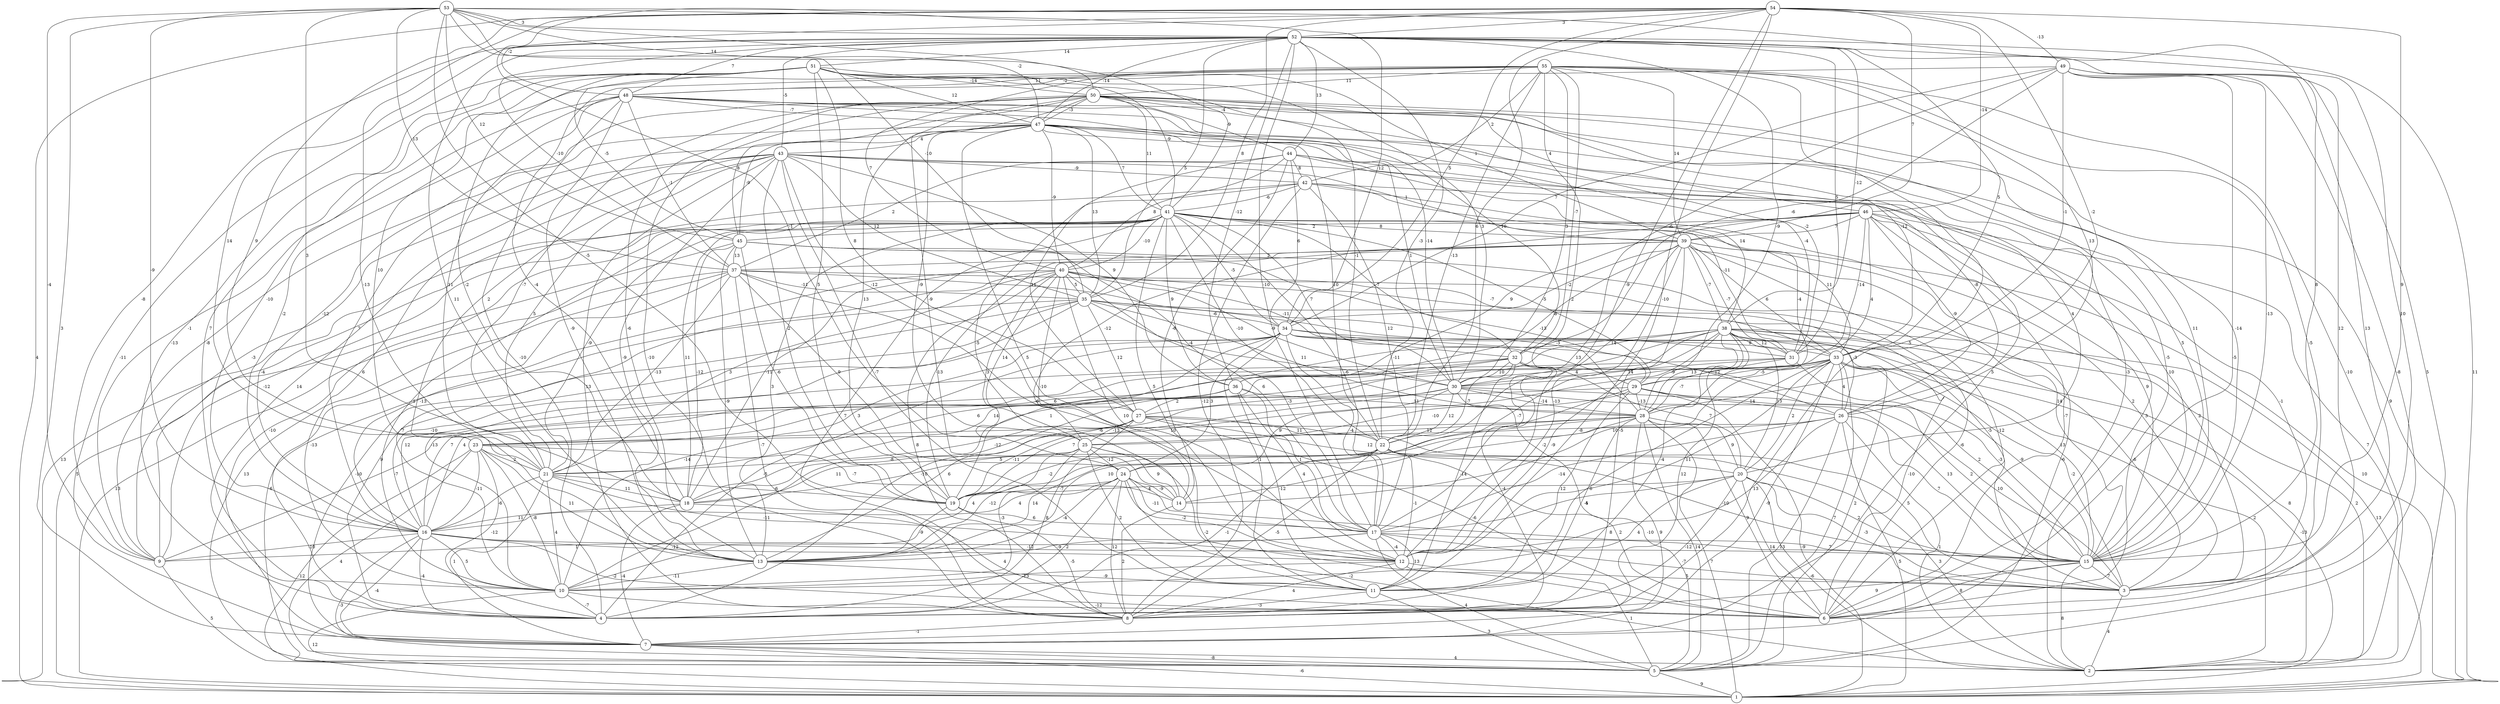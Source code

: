 graph { 
	 fontname="Helvetica,Arial,sans-serif" 
	 node [shape = circle]; 
	 55 -- 2 [label = "-10"];
	 55 -- 6 [label = "-5"];
	 55 -- 8 [label = "5"];
	 55 -- 17 [label = "2"];
	 55 -- 18 [label = "-4"];
	 55 -- 21 [label = "10"];
	 55 -- 22 [label = "-13"];
	 55 -- 26 [label = "13"];
	 55 -- 30 [label = "3"];
	 55 -- 32 [label = "-7"];
	 55 -- 39 [label = "14"];
	 55 -- 40 [label = "7"];
	 55 -- 42 [label = "2"];
	 55 -- 48 [label = "11"];
	 55 -- 50 [label = "11"];
	 54 -- 1 [label = "4"];
	 54 -- 11 [label = "-10"];
	 54 -- 12 [label = "-9"];
	 54 -- 13 [label = "-13"];
	 54 -- 15 [label = "9"];
	 54 -- 21 [label = "9"];
	 54 -- 22 [label = "6"];
	 54 -- 25 [label = "-1"];
	 54 -- 28 [label = "-2"];
	 54 -- 34 [label = "5"];
	 54 -- 35 [label = "8"];
	 54 -- 39 [label = "7"];
	 54 -- 46 [label = "-14"];
	 54 -- 48 [label = "-2"];
	 54 -- 49 [label = "-13"];
	 54 -- 52 [label = "3"];
	 53 -- 7 [label = "3"];
	 53 -- 9 [label = "-4"];
	 53 -- 15 [label = "8"];
	 53 -- 16 [label = "-9"];
	 53 -- 18 [label = "3"];
	 53 -- 19 [label = "-5"];
	 53 -- 34 [label = "12"];
	 53 -- 35 [label = "-10"];
	 53 -- 37 [label = "13"];
	 53 -- 41 [label = "-4"];
	 53 -- 45 [label = "12"];
	 53 -- 47 [label = "-2"];
	 53 -- 50 [label = "14"];
	 53 -- 52 [label = "3"];
	 52 -- 1 [label = "11"];
	 52 -- 3 [label = "10"];
	 52 -- 6 [label = "12"];
	 52 -- 9 [label = "-8"];
	 52 -- 13 [label = "11"];
	 52 -- 17 [label = "-10"];
	 52 -- 22 [label = "-3"];
	 52 -- 23 [label = "14"];
	 52 -- 28 [label = "-9"];
	 52 -- 31 [label = "5"];
	 52 -- 33 [label = "5"];
	 52 -- 35 [label = "5"];
	 52 -- 36 [label = "-12"];
	 52 -- 37 [label = "-10"];
	 52 -- 38 [label = "-12"];
	 52 -- 43 [label = "-5"];
	 52 -- 44 [label = "13"];
	 52 -- 47 [label = "-14"];
	 52 -- 48 [label = "7"];
	 52 -- 51 [label = "14"];
	 51 -- 4 [label = "-13"];
	 51 -- 7 [label = "-11"];
	 51 -- 10 [label = "7"];
	 51 -- 16 [label = "-10"];
	 51 -- 18 [label = "-2"];
	 51 -- 19 [label = "5"];
	 51 -- 22 [label = "-1"];
	 51 -- 27 [label = "8"];
	 51 -- 30 [label = "3"];
	 51 -- 39 [label = "1"];
	 51 -- 41 [label = "-9"];
	 51 -- 45 [label = "-5"];
	 51 -- 47 [label = "12"];
	 51 -- 50 [label = "-14"];
	 50 -- 1 [label = "9"];
	 50 -- 6 [label = "-5"];
	 50 -- 8 [label = "-10"];
	 50 -- 13 [label = "-6"];
	 50 -- 14 [label = "-9"];
	 50 -- 15 [label = "11"];
	 50 -- 16 [label = "-12"];
	 50 -- 19 [label = "13"];
	 50 -- 21 [label = "-7"];
	 50 -- 31 [label = "-2"];
	 50 -- 33 [label = "-12"];
	 50 -- 41 [label = "11"];
	 50 -- 44 [label = "-9"];
	 50 -- 45 [label = "8"];
	 50 -- 46 [label = "4"];
	 50 -- 47 [label = "-3"];
	 49 -- 2 [label = "5"];
	 49 -- 3 [label = "13"];
	 49 -- 5 [label = "-8"];
	 49 -- 7 [label = "-5"];
	 49 -- 15 [label = "-13"];
	 49 -- 30 [label = "-6"];
	 49 -- 32 [label = "-6"];
	 49 -- 33 [label = "-1"];
	 49 -- 34 [label = "7"];
	 49 -- 48 [label = "-2"];
	 48 -- 4 [label = "-10"];
	 48 -- 7 [label = "5"];
	 48 -- 9 [label = "-1"];
	 48 -- 13 [label = "-9"];
	 48 -- 15 [label = "-14"];
	 48 -- 16 [label = "-2"];
	 48 -- 21 [label = "11"];
	 48 -- 30 [label = "-14"];
	 48 -- 32 [label = "10"];
	 48 -- 37 [label = "-1"];
	 48 -- 47 [label = "-7"];
	 47 -- 6 [label = "-3"];
	 47 -- 9 [label = "-8"];
	 47 -- 11 [label = "5"];
	 47 -- 15 [label = "5"];
	 47 -- 16 [label = "7"];
	 47 -- 22 [label = "10"];
	 47 -- 25 [label = "-9"];
	 47 -- 30 [label = "1"];
	 47 -- 31 [label = "-4"];
	 47 -- 35 [label = "13"];
	 47 -- 40 [label = "-9"];
	 47 -- 41 [label = "7"];
	 47 -- 43 [label = "4"];
	 47 -- 45 [label = "-9"];
	 46 -- 2 [label = "7"];
	 46 -- 3 [label = "-1"];
	 46 -- 6 [label = "-7"];
	 46 -- 15 [label = "9"];
	 46 -- 25 [label = "-12"];
	 46 -- 26 [label = "-9"];
	 46 -- 29 [label = "4"];
	 46 -- 31 [label = "-14"];
	 46 -- 36 [label = "9"];
	 46 -- 39 [label = "7"];
	 46 -- 45 [label = "2"];
	 45 -- 1 [label = "5"];
	 45 -- 13 [label = "-9"];
	 45 -- 15 [label = "14"];
	 45 -- 17 [label = "6"];
	 45 -- 18 [label = "-12"];
	 45 -- 19 [label = "-6"];
	 45 -- 33 [label = "-7"];
	 45 -- 37 [label = "13"];
	 44 -- 14 [label = "-6"];
	 44 -- 20 [label = "4"];
	 44 -- 26 [label = "-8"];
	 44 -- 27 [label = "11"];
	 44 -- 34 [label = "6"];
	 44 -- 37 [label = "2"];
	 44 -- 38 [label = "14"];
	 44 -- 40 [label = "8"];
	 44 -- 42 [label = "8"];
	 43 -- 2 [label = "3"];
	 43 -- 4 [label = "14"];
	 43 -- 8 [label = "13"];
	 43 -- 9 [label = "-3"];
	 43 -- 10 [label = "6"];
	 43 -- 11 [label = "-7"];
	 43 -- 13 [label = "-9"];
	 43 -- 19 [label = "-2"];
	 43 -- 21 [label = "5"];
	 43 -- 23 [label = "2"];
	 43 -- 27 [label = "-12"];
	 43 -- 35 [label = "12"];
	 43 -- 36 [label = "9"];
	 43 -- 39 [label = "1"];
	 43 -- 42 [label = "-9"];
	 42 -- 8 [label = "-12"];
	 42 -- 9 [label = "-4"];
	 42 -- 14 [label = "-5"];
	 42 -- 15 [label = "10"];
	 42 -- 17 [label = "-11"];
	 42 -- 28 [label = "-4"];
	 42 -- 31 [label = "-11"];
	 42 -- 41 [label = "-6"];
	 41 -- 1 [label = "13"];
	 41 -- 3 [label = "2"];
	 41 -- 7 [label = "-10"];
	 41 -- 8 [label = "7"];
	 41 -- 9 [label = "-12"];
	 41 -- 10 [label = "1"];
	 41 -- 12 [label = "5"];
	 41 -- 13 [label = "3"];
	 41 -- 17 [label = "-6"];
	 41 -- 18 [label = "11"];
	 41 -- 21 [label = "-9"];
	 41 -- 22 [label = "-10"];
	 41 -- 29 [label = "-5"];
	 41 -- 30 [label = "7"];
	 41 -- 32 [label = "7"];
	 41 -- 33 [label = "11"];
	 41 -- 34 [label = "-5"];
	 41 -- 36 [label = "9"];
	 41 -- 39 [label = "8"];
	 41 -- 40 [label = "-10"];
	 40 -- 6 [label = "-6"];
	 40 -- 8 [label = "8"];
	 40 -- 10 [label = "7"];
	 40 -- 12 [label = "10"];
	 40 -- 14 [label = "-10"];
	 40 -- 16 [label = "-13"];
	 40 -- 17 [label = "-3"];
	 40 -- 21 [label = "3"];
	 40 -- 24 [label = "3"];
	 40 -- 25 [label = "14"];
	 40 -- 29 [label = "-13"];
	 40 -- 30 [label = "-9"];
	 40 -- 32 [label = "-11"];
	 40 -- 35 [label = "5"];
	 39 -- 1 [label = "10"];
	 39 -- 3 [label = "2"];
	 39 -- 5 [label = "-6"];
	 39 -- 6 [label = "-12"];
	 39 -- 8 [label = "-5"];
	 39 -- 12 [label = "-13"];
	 39 -- 18 [label = "-11"];
	 39 -- 19 [label = "-13"];
	 39 -- 22 [label = "14"];
	 39 -- 31 [label = "-7"];
	 39 -- 33 [label = "6"];
	 39 -- 34 [label = "-2"];
	 39 -- 36 [label = "-8"];
	 39 -- 37 [label = "2"];
	 39 -- 38 [label = "-7"];
	 38 -- 1 [label = "13"];
	 38 -- 2 [label = "2"];
	 38 -- 3 [label = "-6"];
	 38 -- 4 [label = "-10"];
	 38 -- 5 [label = "2"];
	 38 -- 6 [label = "-10"];
	 38 -- 8 [label = "12"];
	 38 -- 10 [label = "-8"];
	 38 -- 11 [label = "-4"];
	 38 -- 12 [label = "-9"];
	 38 -- 14 [label = "-7"];
	 38 -- 18 [label = "14"];
	 38 -- 20 [label = "13"];
	 38 -- 27 [label = "4"];
	 38 -- 28 [label = "13"];
	 38 -- 31 [label = "12"];
	 37 -- 1 [label = "13"];
	 37 -- 3 [label = "-5"];
	 37 -- 4 [label = "-13"];
	 37 -- 5 [label = "13"];
	 37 -- 8 [label = "-7"];
	 37 -- 17 [label = "-6"];
	 37 -- 21 [label = "-13"];
	 37 -- 24 [label = "9"];
	 37 -- 28 [label = "-3"];
	 37 -- 35 [label = "-11"];
	 36 -- 11 [label = "-12"];
	 36 -- 12 [label = "4"];
	 36 -- 17 [label = "1"];
	 36 -- 23 [label = "3"];
	 36 -- 27 [label = "2"];
	 36 -- 28 [label = "11"];
	 35 -- 4 [label = "9"];
	 35 -- 5 [label = "-6"];
	 35 -- 7 [label = "-10"];
	 35 -- 10 [label = "-13"];
	 35 -- 26 [label = "-3"];
	 35 -- 27 [label = "12"];
	 35 -- 28 [label = "11"];
	 35 -- 30 [label = "-4"];
	 35 -- 31 [label = "12"];
	 35 -- 34 [label = "-6"];
	 34 -- 2 [label = "8"];
	 34 -- 4 [label = "-5"];
	 34 -- 10 [label = "-14"];
	 34 -- 11 [label = "1"];
	 34 -- 15 [label = "13"];
	 34 -- 16 [label = "-10"];
	 34 -- 17 [label = "-4"];
	 34 -- 19 [label = "1"];
	 34 -- 24 [label = "3"];
	 34 -- 26 [label = "12"];
	 34 -- 29 [label = "13"];
	 34 -- 33 [label = "9"];
	 33 -- 1 [label = "-13"];
	 33 -- 2 [label = "2"];
	 33 -- 3 [label = "-2"];
	 33 -- 5 [label = "7"];
	 33 -- 7 [label = "-9"];
	 33 -- 8 [label = "6"];
	 33 -- 12 [label = "11"];
	 33 -- 14 [label = "10"];
	 33 -- 15 [label = "-9"];
	 33 -- 16 [label = "4"];
	 33 -- 18 [label = "10"];
	 33 -- 20 [label = "2"];
	 33 -- 26 [label = "4"];
	 33 -- 29 [label = "-5"];
	 33 -- 30 [label = "-9"];
	 32 -- 8 [label = "-4"];
	 32 -- 11 [label = "-14"];
	 32 -- 15 [label = "-3"];
	 32 -- 16 [label = "12"];
	 32 -- 20 [label = "7"];
	 32 -- 21 [label = "6"];
	 32 -- 22 [label = "-7"];
	 32 -- 23 [label = "6"];
	 32 -- 30 [label = "10"];
	 31 -- 15 [label = "2"];
	 31 -- 16 [label = "7"];
	 31 -- 28 [label = "-7"];
	 31 -- 30 [label = "14"];
	 30 -- 3 [label = "10"];
	 30 -- 5 [label = "-10"];
	 30 -- 13 [label = "6"];
	 30 -- 15 [label = "13"];
	 30 -- 19 [label = "7"];
	 30 -- 22 [label = "12"];
	 30 -- 24 [label = "9"];
	 30 -- 28 [label = "-14"];
	 29 -- 1 [label = "-9"];
	 29 -- 9 [label = "-7"];
	 29 -- 11 [label = "12"];
	 29 -- 13 [label = "10"];
	 29 -- 15 [label = "2"];
	 29 -- 25 [label = "-10"];
	 29 -- 26 [label = "14"];
	 29 -- 28 [label = "-13"];
	 28 -- 1 [label = "7"];
	 28 -- 5 [label = "14"];
	 28 -- 6 [label = "9"];
	 28 -- 7 [label = "9"];
	 28 -- 10 [label = "4"];
	 28 -- 11 [label = "-5"];
	 28 -- 20 [label = "9"];
	 28 -- 23 [label = "-6"];
	 28 -- 24 [label = "-2"];
	 28 -- 25 [label = "12"];
	 27 -- 3 [label = "5"];
	 27 -- 4 [label = "8"];
	 27 -- 6 [label = "-6"];
	 27 -- 19 [label = "-11"];
	 27 -- 20 [label = "12"];
	 27 -- 21 [label = "-12"];
	 27 -- 22 [label = "11"];
	 27 -- 25 [label = "-13"];
	 26 -- 1 [label = "5"];
	 26 -- 2 [label = "1"];
	 26 -- 5 [label = "13"];
	 26 -- 12 [label = "13"];
	 26 -- 15 [label = "7"];
	 26 -- 17 [label = "-14"];
	 26 -- 18 [label = "5"];
	 26 -- 23 [label = "-8"];
	 25 -- 6 [label = "-2"];
	 25 -- 10 [label = "-3"];
	 25 -- 11 [label = "2"];
	 25 -- 13 [label = "-12"];
	 25 -- 14 [label = "9"];
	 25 -- 18 [label = "11"];
	 25 -- 24 [label = "-12"];
	 24 -- 2 [label = "-2"];
	 24 -- 3 [label = "8"];
	 24 -- 4 [label = "2"];
	 24 -- 8 [label = "12"];
	 24 -- 12 [label = "-2"];
	 24 -- 13 [label = "-4"];
	 24 -- 14 [label = "-9"];
	 24 -- 16 [label = "4"];
	 24 -- 17 [label = "-11"];
	 24 -- 19 [label = "-7"];
	 23 -- 1 [label = "12"];
	 23 -- 4 [label = "-12"];
	 23 -- 5 [label = "4"];
	 23 -- 10 [label = "-8"];
	 23 -- 13 [label = "11"];
	 23 -- 14 [label = "-7"];
	 23 -- 16 [label = "-11"];
	 23 -- 21 [label = "2"];
	 22 -- 2 [label = "3"];
	 22 -- 4 [label = "-1"];
	 22 -- 6 [label = "2"];
	 22 -- 8 [label = "-5"];
	 22 -- 12 [label = "-1"];
	 22 -- 13 [label = "14"];
	 22 -- 15 [label = "-10"];
	 22 -- 19 [label = "-2"];
	 21 -- 7 [label = "1"];
	 21 -- 10 [label = "4"];
	 21 -- 12 [label = "-11"];
	 21 -- 16 [label = "-6"];
	 21 -- 18 [label = "11"];
	 21 -- 19 [label = "-6"];
	 20 -- 2 [label = "-6"];
	 20 -- 3 [label = "-3"];
	 20 -- 4 [label = "-12"];
	 20 -- 6 [label = "14"];
	 20 -- 10 [label = "4"];
	 20 -- 15 [label = "2"];
	 20 -- 17 [label = "4"];
	 20 -- 19 [label = "4"];
	 19 -- 8 [label = "-5"];
	 19 -- 13 [label = "-9"];
	 19 -- 17 [label = "6"];
	 18 -- 6 [label = "4"];
	 18 -- 7 [label = "-4"];
	 18 -- 16 [label = "11"];
	 17 -- 3 [label = "-7"];
	 17 -- 5 [label = "4"];
	 17 -- 9 [label = "1"];
	 17 -- 11 [label = "13"];
	 17 -- 12 [label = "-4"];
	 17 -- 13 [label = "-9"];
	 17 -- 15 [label = "7"];
	 16 -- 4 [label = "-4"];
	 16 -- 5 [label = "-3"];
	 16 -- 6 [label = "-2"];
	 16 -- 7 [label = "-4"];
	 16 -- 9 [label = "-10"];
	 16 -- 10 [label = "5"];
	 16 -- 12 [label = "-12"];
	 16 -- 15 [label = "-12"];
	 15 -- 2 [label = "8"];
	 15 -- 3 [label = "7"];
	 15 -- 4 [label = "9"];
	 15 -- 6 [label = "8"];
	 14 -- 8 [label = "2"];
	 13 -- 10 [label = "-11"];
	 13 -- 11 [label = "-9"];
	 12 -- 3 [label = "5"];
	 12 -- 5 [label = "1"];
	 12 -- 8 [label = "4"];
	 12 -- 10 [label = "-13"];
	 11 -- 5 [label = "3"];
	 11 -- 8 [label = "-3"];
	 10 -- 1 [label = "12"];
	 10 -- 4 [label = "-7"];
	 10 -- 6 [label = "-12"];
	 9 -- 5 [label = "5"];
	 8 -- 7 [label = "-1"];
	 7 -- 1 [label = "-6"];
	 7 -- 2 [label = "4"];
	 7 -- 5 [label = "-8"];
	 5 -- 1 [label = "9"];
	 3 -- 2 [label = "4"];
	 1;
	 2;
	 3;
	 4;
	 5;
	 6;
	 7;
	 8;
	 9;
	 10;
	 11;
	 12;
	 13;
	 14;
	 15;
	 16;
	 17;
	 18;
	 19;
	 20;
	 21;
	 22;
	 23;
	 24;
	 25;
	 26;
	 27;
	 28;
	 29;
	 30;
	 31;
	 32;
	 33;
	 34;
	 35;
	 36;
	 37;
	 38;
	 39;
	 40;
	 41;
	 42;
	 43;
	 44;
	 45;
	 46;
	 47;
	 48;
	 49;
	 50;
	 51;
	 52;
	 53;
	 54;
	 55;
}
